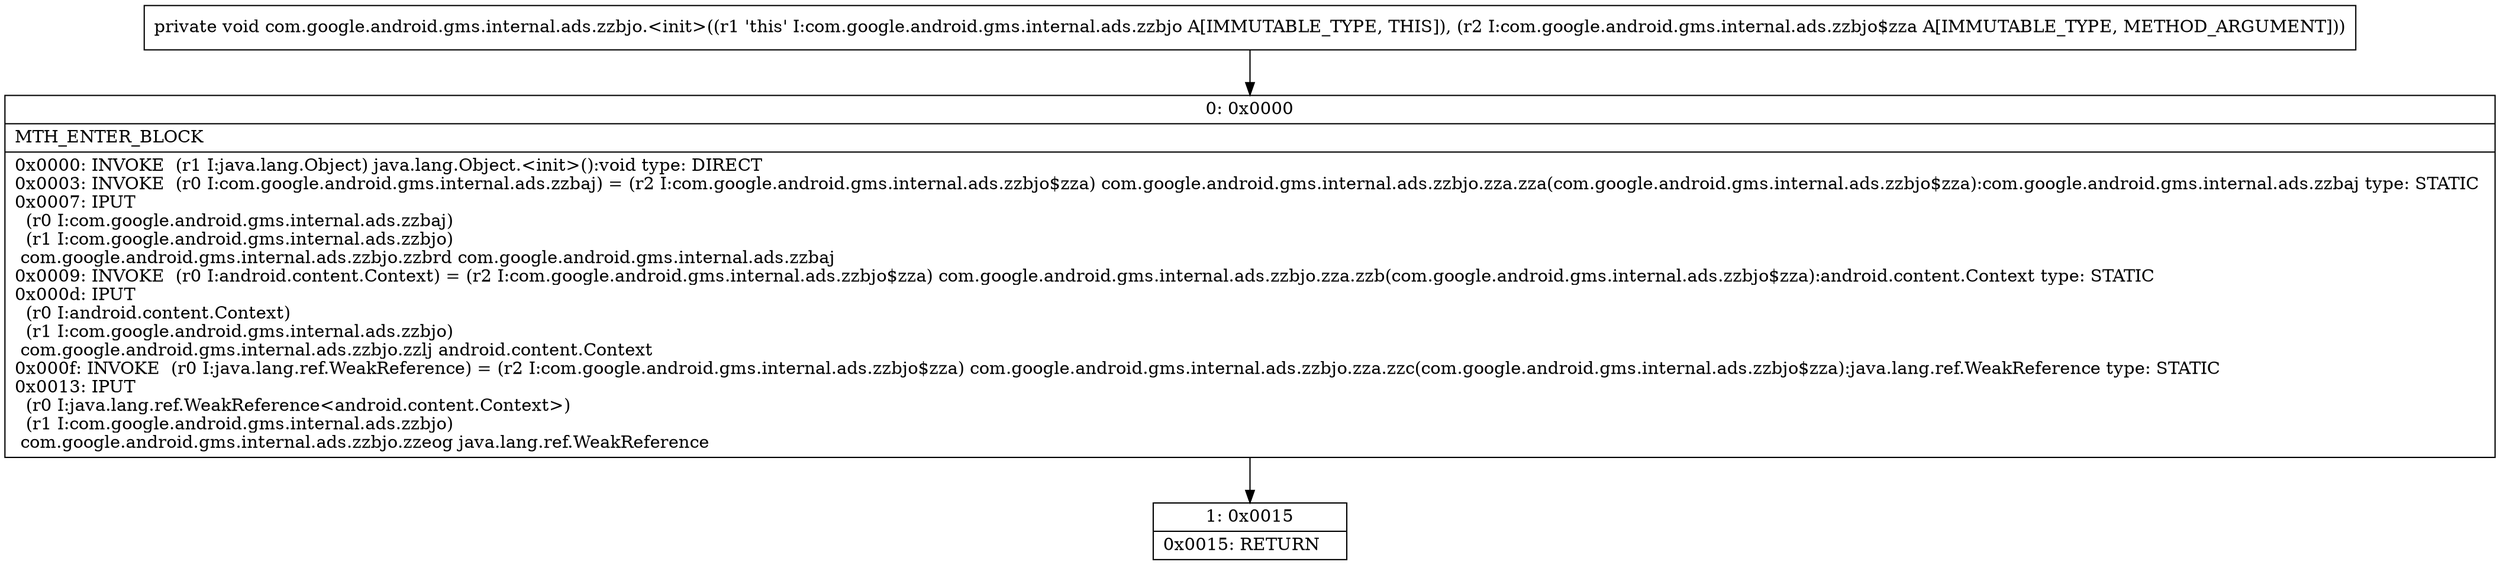 digraph "CFG forcom.google.android.gms.internal.ads.zzbjo.\<init\>(Lcom\/google\/android\/gms\/internal\/ads\/zzbjo$zza;)V" {
Node_0 [shape=record,label="{0\:\ 0x0000|MTH_ENTER_BLOCK\l|0x0000: INVOKE  (r1 I:java.lang.Object) java.lang.Object.\<init\>():void type: DIRECT \l0x0003: INVOKE  (r0 I:com.google.android.gms.internal.ads.zzbaj) = (r2 I:com.google.android.gms.internal.ads.zzbjo$zza) com.google.android.gms.internal.ads.zzbjo.zza.zza(com.google.android.gms.internal.ads.zzbjo$zza):com.google.android.gms.internal.ads.zzbaj type: STATIC \l0x0007: IPUT  \l  (r0 I:com.google.android.gms.internal.ads.zzbaj)\l  (r1 I:com.google.android.gms.internal.ads.zzbjo)\l com.google.android.gms.internal.ads.zzbjo.zzbrd com.google.android.gms.internal.ads.zzbaj \l0x0009: INVOKE  (r0 I:android.content.Context) = (r2 I:com.google.android.gms.internal.ads.zzbjo$zza) com.google.android.gms.internal.ads.zzbjo.zza.zzb(com.google.android.gms.internal.ads.zzbjo$zza):android.content.Context type: STATIC \l0x000d: IPUT  \l  (r0 I:android.content.Context)\l  (r1 I:com.google.android.gms.internal.ads.zzbjo)\l com.google.android.gms.internal.ads.zzbjo.zzlj android.content.Context \l0x000f: INVOKE  (r0 I:java.lang.ref.WeakReference) = (r2 I:com.google.android.gms.internal.ads.zzbjo$zza) com.google.android.gms.internal.ads.zzbjo.zza.zzc(com.google.android.gms.internal.ads.zzbjo$zza):java.lang.ref.WeakReference type: STATIC \l0x0013: IPUT  \l  (r0 I:java.lang.ref.WeakReference\<android.content.Context\>)\l  (r1 I:com.google.android.gms.internal.ads.zzbjo)\l com.google.android.gms.internal.ads.zzbjo.zzeog java.lang.ref.WeakReference \l}"];
Node_1 [shape=record,label="{1\:\ 0x0015|0x0015: RETURN   \l}"];
MethodNode[shape=record,label="{private void com.google.android.gms.internal.ads.zzbjo.\<init\>((r1 'this' I:com.google.android.gms.internal.ads.zzbjo A[IMMUTABLE_TYPE, THIS]), (r2 I:com.google.android.gms.internal.ads.zzbjo$zza A[IMMUTABLE_TYPE, METHOD_ARGUMENT])) }"];
MethodNode -> Node_0;
Node_0 -> Node_1;
}


